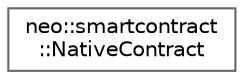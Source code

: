 digraph "Graphical Class Hierarchy"
{
 // LATEX_PDF_SIZE
  bgcolor="transparent";
  edge [fontname=Helvetica,fontsize=10,labelfontname=Helvetica,labelfontsize=10];
  node [fontname=Helvetica,fontsize=10,shape=box,height=0.2,width=0.4];
  rankdir="LR";
  Node0 [id="Node000000",label="neo::smartcontract\l::NativeContract",height=0.2,width=0.4,color="grey40", fillcolor="white", style="filled",URL="$classneo_1_1smartcontract_1_1_native_contract.html",tooltip="Represents a native contract."];
}
